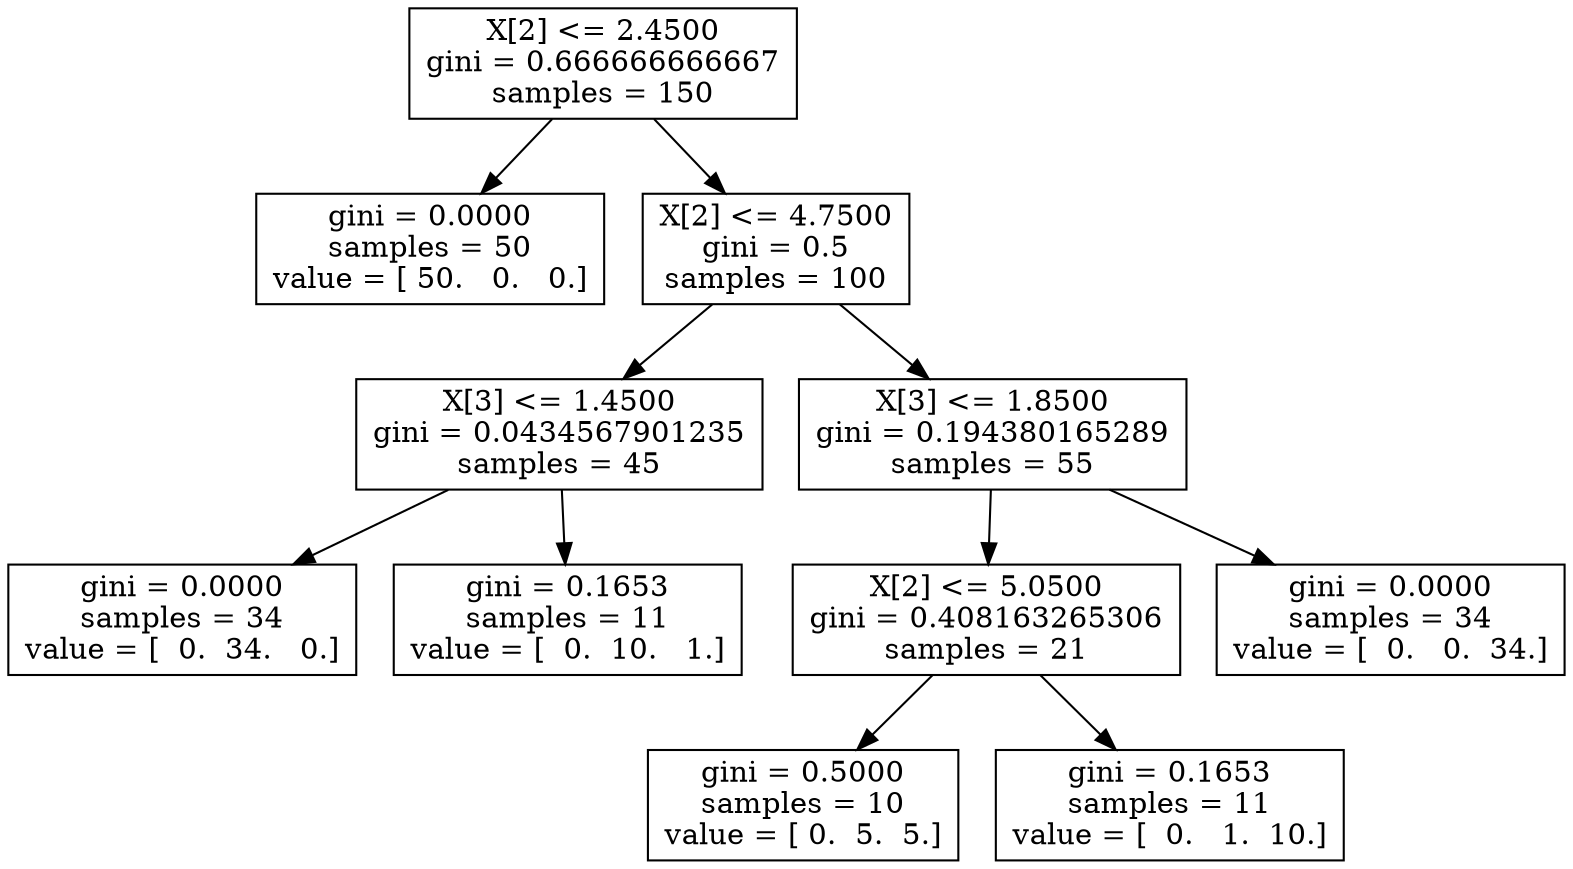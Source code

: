 digraph Tree {
0 [label="X[2] <= 2.4500\ngini = 0.666666666667\nsamples = 150", shape="box"] ;
1 [label="gini = 0.0000\nsamples = 50\nvalue = [ 50.   0.   0.]", shape="box"] ;
0 -> 1 ;
2 [label="X[2] <= 4.7500\ngini = 0.5\nsamples = 100", shape="box"] ;
0 -> 2 ;
3 [label="X[3] <= 1.4500\ngini = 0.0434567901235\nsamples = 45", shape="box"] ;
2 -> 3 ;
4 [label="gini = 0.0000\nsamples = 34\nvalue = [  0.  34.   0.]", shape="box"] ;
3 -> 4 ;
5 [label="gini = 0.1653\nsamples = 11\nvalue = [  0.  10.   1.]", shape="box"] ;
3 -> 5 ;
6 [label="X[3] <= 1.8500\ngini = 0.194380165289\nsamples = 55", shape="box"] ;
2 -> 6 ;
7 [label="X[2] <= 5.0500\ngini = 0.408163265306\nsamples = 21", shape="box"] ;
6 -> 7 ;
8 [label="gini = 0.5000\nsamples = 10\nvalue = [ 0.  5.  5.]", shape="box"] ;
7 -> 8 ;
9 [label="gini = 0.1653\nsamples = 11\nvalue = [  0.   1.  10.]", shape="box"] ;
7 -> 9 ;
10 [label="gini = 0.0000\nsamples = 34\nvalue = [  0.   0.  34.]", shape="box"] ;
6 -> 10 ;
}